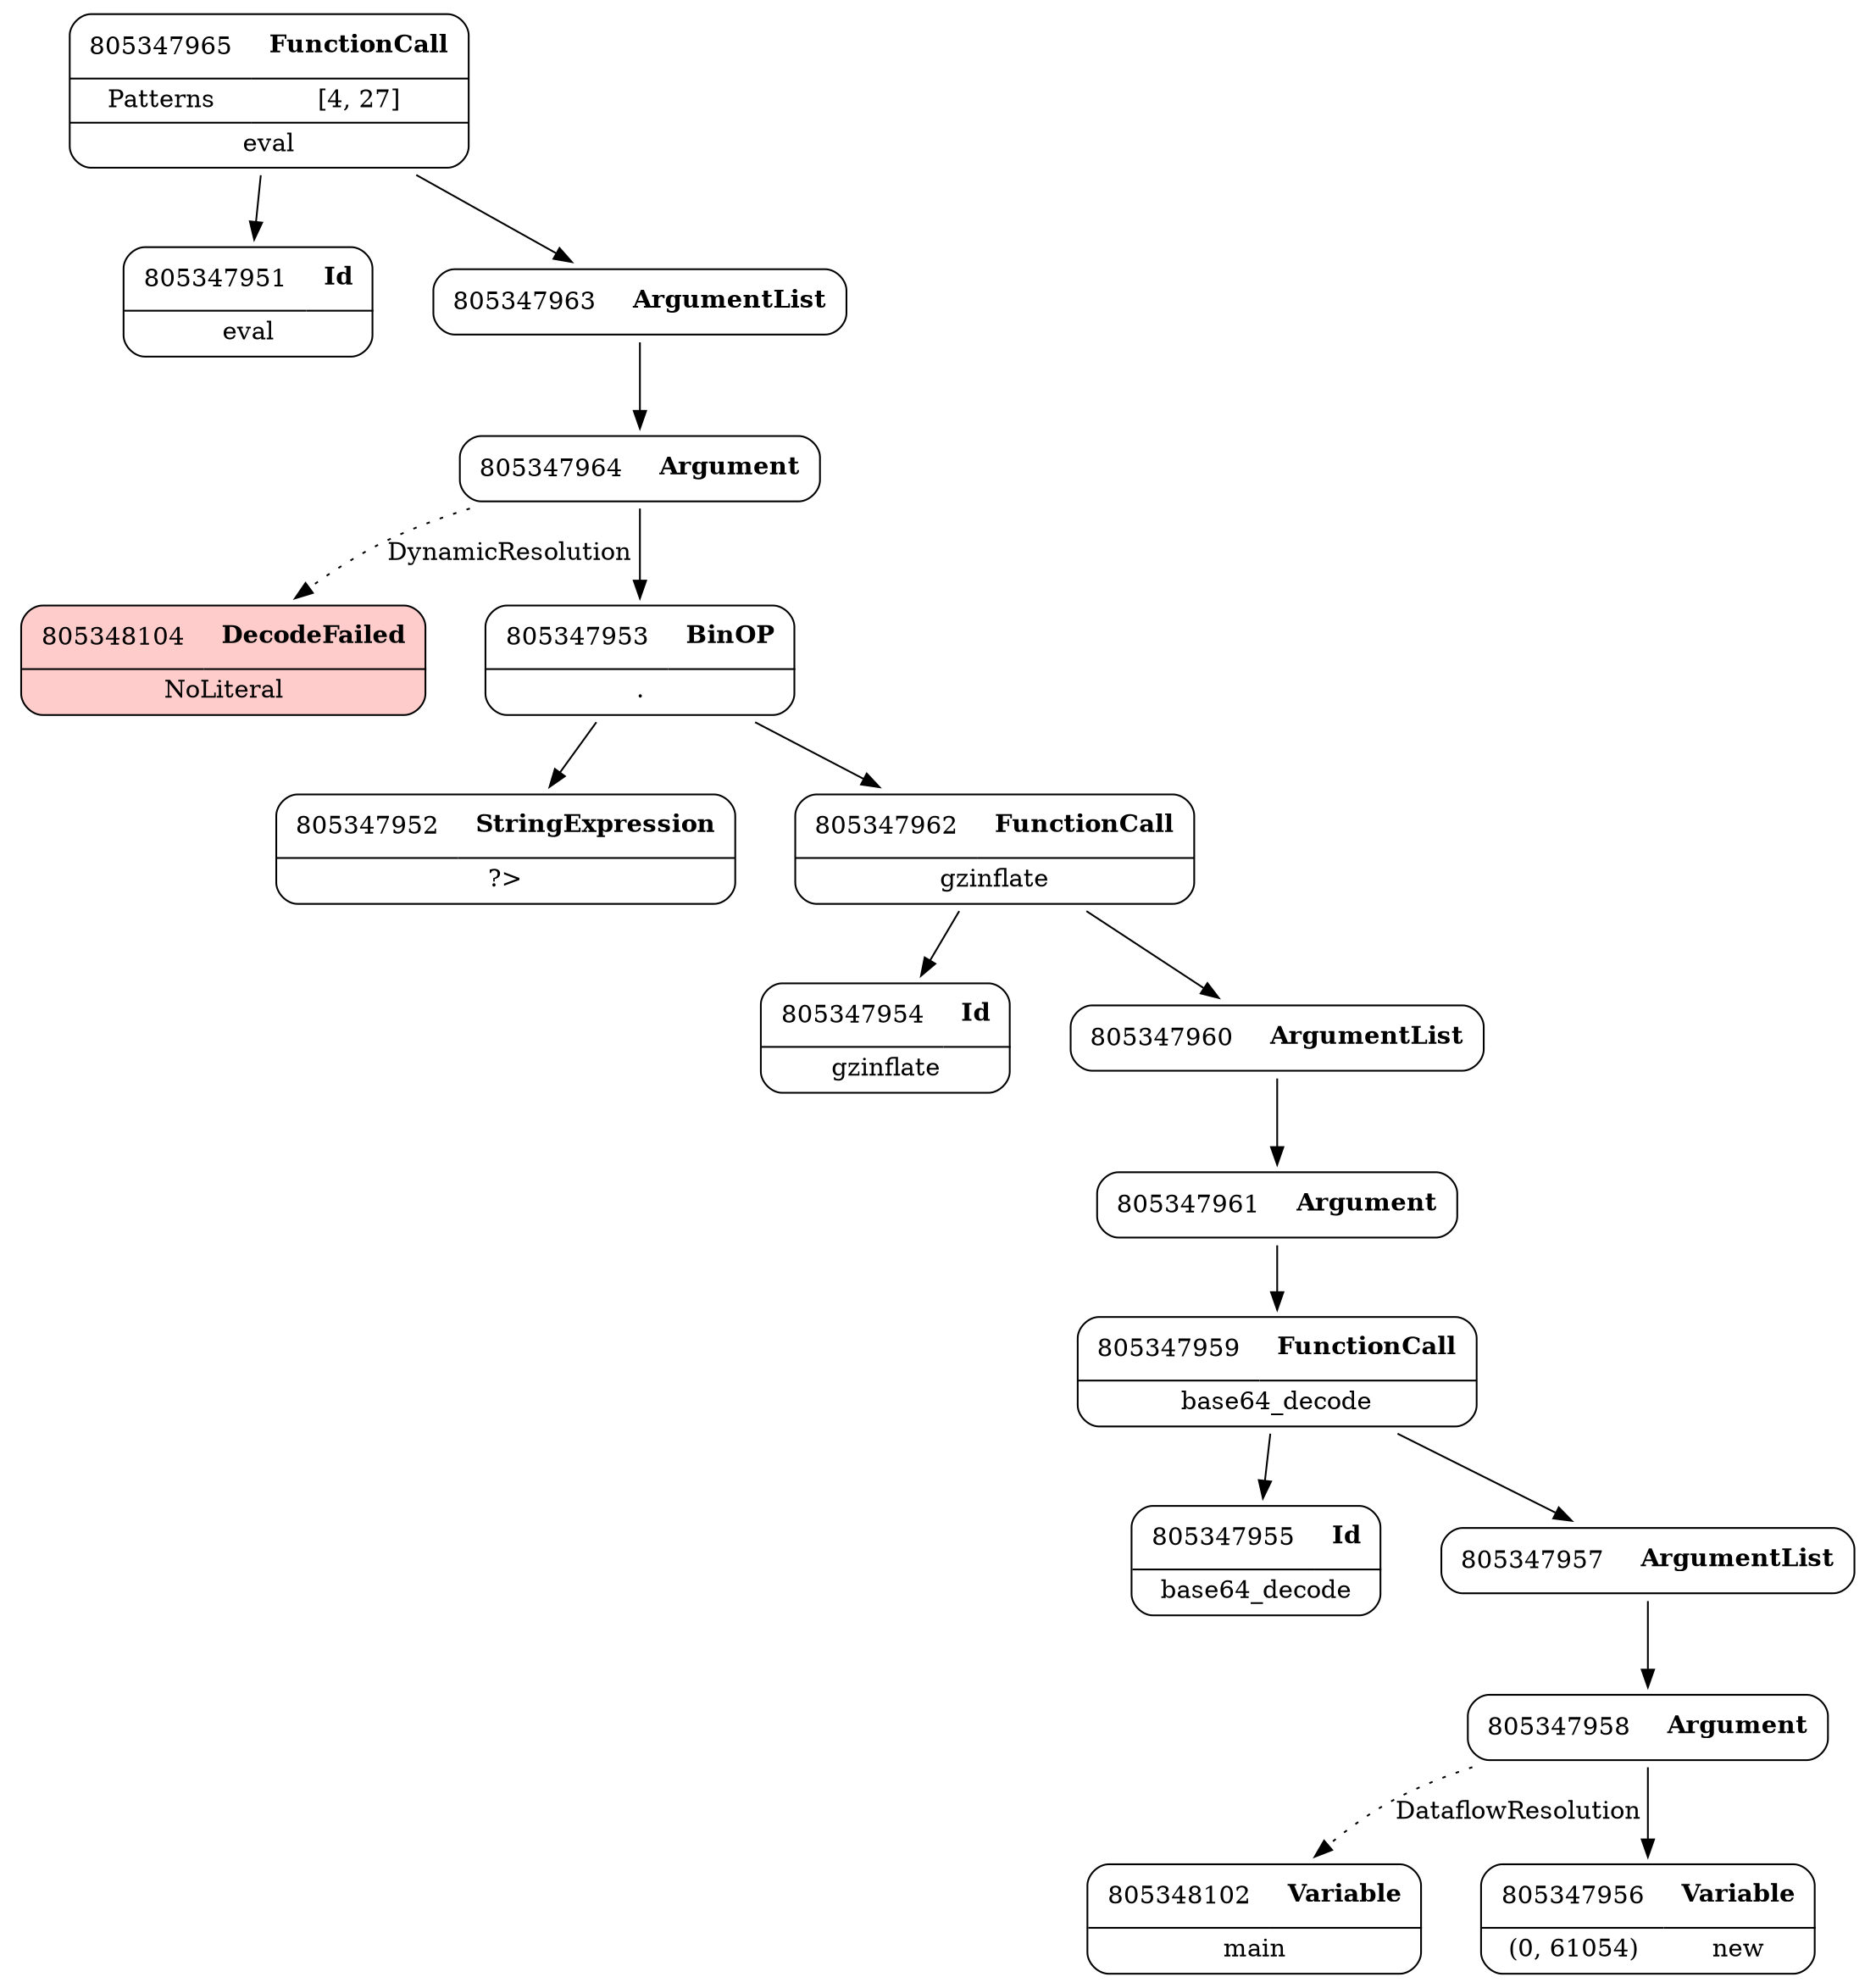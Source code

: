 digraph ast {
node [shape=none];
805348102 [label=<<TABLE border='1' cellspacing='0' cellpadding='10' style='rounded' ><TR><TD border='0'>805348102</TD><TD border='0'><B>Variable</B></TD></TR><HR/><TR><TD border='0' cellpadding='5' colspan='2'>main</TD></TR></TABLE>>];
805348104 [label=<<TABLE border='1' cellspacing='0' cellpadding='10' style='rounded' bgcolor='#FFCCCC' ><TR><TD border='0'>805348104</TD><TD border='0'><B>DecodeFailed</B></TD></TR><HR/><TR><TD border='0' cellpadding='5' colspan='2'>NoLiteral</TD></TR></TABLE>>];
805347951 [label=<<TABLE border='1' cellspacing='0' cellpadding='10' style='rounded' ><TR><TD border='0'>805347951</TD><TD border='0'><B>Id</B></TD></TR><HR/><TR><TD border='0' cellpadding='5' colspan='2'>eval</TD></TR></TABLE>>];
805347952 [label=<<TABLE border='1' cellspacing='0' cellpadding='10' style='rounded' ><TR><TD border='0'>805347952</TD><TD border='0'><B>StringExpression</B></TD></TR><HR/><TR><TD border='0' cellpadding='5' colspan='2'>?&gt;</TD></TR></TABLE>>];
805347953 [label=<<TABLE border='1' cellspacing='0' cellpadding='10' style='rounded' ><TR><TD border='0'>805347953</TD><TD border='0'><B>BinOP</B></TD></TR><HR/><TR><TD border='0' cellpadding='5' colspan='2'>.</TD></TR></TABLE>>];
805347953 -> 805347952 [weight=2];
805347953 -> 805347962 [weight=2];
805347954 [label=<<TABLE border='1' cellspacing='0' cellpadding='10' style='rounded' ><TR><TD border='0'>805347954</TD><TD border='0'><B>Id</B></TD></TR><HR/><TR><TD border='0' cellpadding='5' colspan='2'>gzinflate</TD></TR></TABLE>>];
805347955 [label=<<TABLE border='1' cellspacing='0' cellpadding='10' style='rounded' ><TR><TD border='0'>805347955</TD><TD border='0'><B>Id</B></TD></TR><HR/><TR><TD border='0' cellpadding='5' colspan='2'>base64_decode</TD></TR></TABLE>>];
805347956 [label=<<TABLE border='1' cellspacing='0' cellpadding='10' style='rounded' ><TR><TD border='0'>805347956</TD><TD border='0'><B>Variable</B></TD></TR><HR/><TR><TD border='0' cellpadding='5'>(0, 61054)</TD><TD border='0' cellpadding='5'>new</TD></TR></TABLE>>];
805347957 [label=<<TABLE border='1' cellspacing='0' cellpadding='10' style='rounded' ><TR><TD border='0'>805347957</TD><TD border='0'><B>ArgumentList</B></TD></TR></TABLE>>];
805347957 -> 805347958 [weight=2];
805347958 [label=<<TABLE border='1' cellspacing='0' cellpadding='10' style='rounded' ><TR><TD border='0'>805347958</TD><TD border='0'><B>Argument</B></TD></TR></TABLE>>];
805347958 -> 805347956 [weight=2];
805347958 -> 805348102 [style=dotted,label=DataflowResolution];
805347959 [label=<<TABLE border='1' cellspacing='0' cellpadding='10' style='rounded' ><TR><TD border='0'>805347959</TD><TD border='0'><B>FunctionCall</B></TD></TR><HR/><TR><TD border='0' cellpadding='5' colspan='2'>base64_decode</TD></TR></TABLE>>];
805347959 -> 805347955 [weight=2];
805347959 -> 805347957 [weight=2];
805347960 [label=<<TABLE border='1' cellspacing='0' cellpadding='10' style='rounded' ><TR><TD border='0'>805347960</TD><TD border='0'><B>ArgumentList</B></TD></TR></TABLE>>];
805347960 -> 805347961 [weight=2];
805347961 [label=<<TABLE border='1' cellspacing='0' cellpadding='10' style='rounded' ><TR><TD border='0'>805347961</TD><TD border='0'><B>Argument</B></TD></TR></TABLE>>];
805347961 -> 805347959 [weight=2];
805347962 [label=<<TABLE border='1' cellspacing='0' cellpadding='10' style='rounded' ><TR><TD border='0'>805347962</TD><TD border='0'><B>FunctionCall</B></TD></TR><HR/><TR><TD border='0' cellpadding='5' colspan='2'>gzinflate</TD></TR></TABLE>>];
805347962 -> 805347954 [weight=2];
805347962 -> 805347960 [weight=2];
805347963 [label=<<TABLE border='1' cellspacing='0' cellpadding='10' style='rounded' ><TR><TD border='0'>805347963</TD><TD border='0'><B>ArgumentList</B></TD></TR></TABLE>>];
805347963 -> 805347964 [weight=2];
805347964 [label=<<TABLE border='1' cellspacing='0' cellpadding='10' style='rounded' ><TR><TD border='0'>805347964</TD><TD border='0'><B>Argument</B></TD></TR></TABLE>>];
805347964 -> 805347953 [weight=2];
805347964 -> 805348104 [style=dotted,label=DynamicResolution];
805347965 [label=<<TABLE border='1' cellspacing='0' cellpadding='10' style='rounded' ><TR><TD border='0'>805347965</TD><TD border='0'><B>FunctionCall</B></TD></TR><HR/><TR><TD border='0' cellpadding='5'>Patterns</TD><TD border='0' cellpadding='5'>[4, 27]</TD></TR><HR/><TR><TD border='0' cellpadding='5' colspan='2'>eval</TD></TR></TABLE>>];
805347965 -> 805347951 [weight=2];
805347965 -> 805347963 [weight=2];
}
